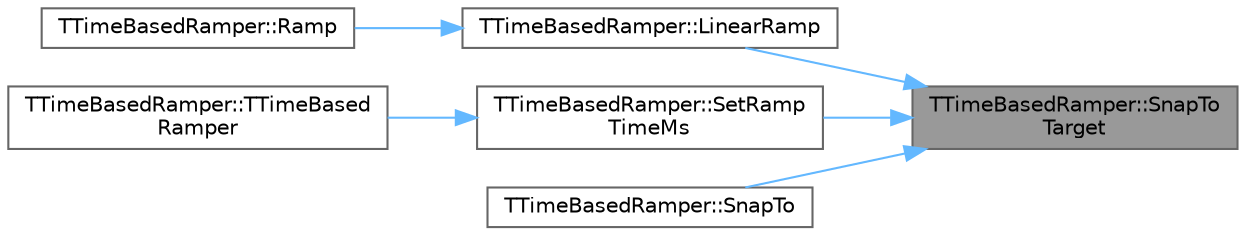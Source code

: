 digraph "TTimeBasedRamper::SnapToTarget"
{
 // INTERACTIVE_SVG=YES
 // LATEX_PDF_SIZE
  bgcolor="transparent";
  edge [fontname=Helvetica,fontsize=10,labelfontname=Helvetica,labelfontsize=10];
  node [fontname=Helvetica,fontsize=10,shape=box,height=0.2,width=0.4];
  rankdir="RL";
  Node1 [id="Node000001",label="TTimeBasedRamper::SnapTo\lTarget",height=0.2,width=0.4,color="gray40", fillcolor="grey60", style="filled", fontcolor="black",tooltip=" "];
  Node1 -> Node2 [id="edge1_Node000001_Node000002",dir="back",color="steelblue1",style="solid",tooltip=" "];
  Node2 [id="Node000002",label="TTimeBasedRamper::LinearRamp",height=0.2,width=0.4,color="grey40", fillcolor="white", style="filled",URL="$d7/dce/classTTimeBasedRamper.html#a99db51504b6e1254c6083216b6b7325a",tooltip=" "];
  Node2 -> Node3 [id="edge2_Node000002_Node000003",dir="back",color="steelblue1",style="solid",tooltip=" "];
  Node3 [id="Node000003",label="TTimeBasedRamper::Ramp",height=0.2,width=0.4,color="grey40", fillcolor="white", style="filled",URL="$d7/dce/classTTimeBasedRamper.html#ae684ba80752adbf37afd06c0314ec36c",tooltip=" "];
  Node1 -> Node4 [id="edge3_Node000001_Node000004",dir="back",color="steelblue1",style="solid",tooltip=" "];
  Node4 [id="Node000004",label="TTimeBasedRamper::SetRamp\lTimeMs",height=0.2,width=0.4,color="grey40", fillcolor="white", style="filled",URL="$d7/dce/classTTimeBasedRamper.html#ab14c72876b242e9d3f937a5cc579482e",tooltip=" "];
  Node4 -> Node5 [id="edge4_Node000004_Node000005",dir="back",color="steelblue1",style="solid",tooltip=" "];
  Node5 [id="Node000005",label="TTimeBasedRamper::TTimeBased\lRamper",height=0.2,width=0.4,color="grey40", fillcolor="white", style="filled",URL="$d7/dce/classTTimeBasedRamper.html#a32c8d9c928776375bbeac4f15ca10750",tooltip=" "];
  Node1 -> Node6 [id="edge5_Node000001_Node000006",dir="back",color="steelblue1",style="solid",tooltip=" "];
  Node6 [id="Node000006",label="TTimeBasedRamper::SnapTo",height=0.2,width=0.4,color="grey40", fillcolor="white", style="filled",URL="$d7/dce/classTTimeBasedRamper.html#ad2a65cbc316767290aa6a70917464055",tooltip=" "];
}
